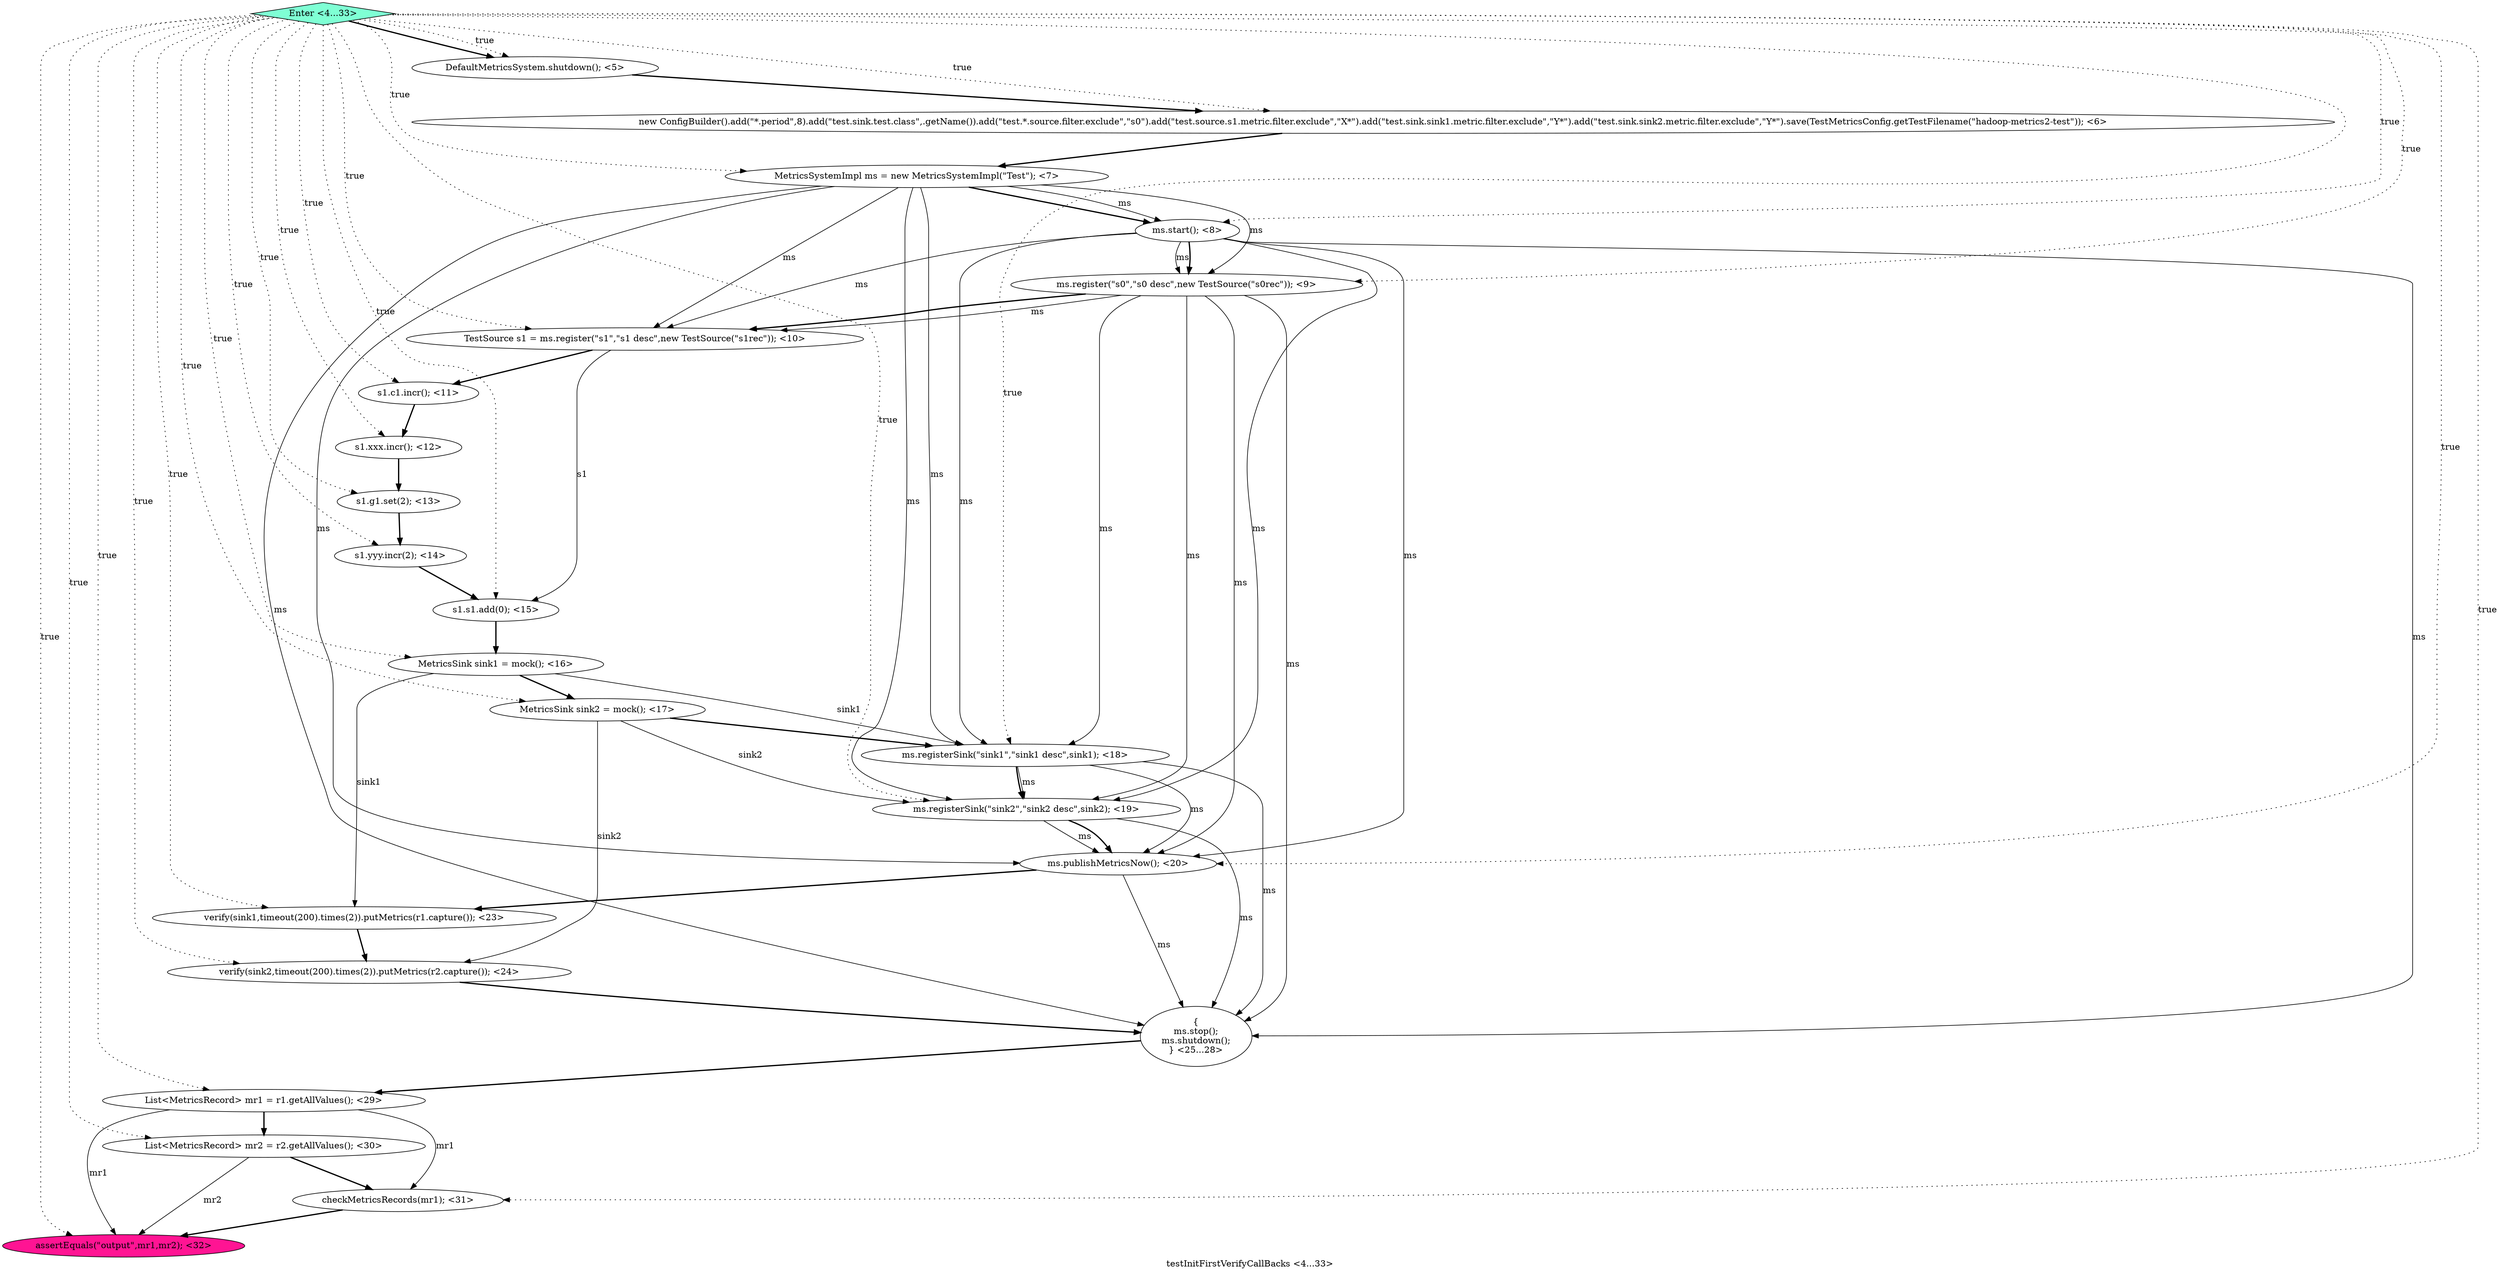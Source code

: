 digraph PDG {
label = "testInitFirstVerifyCallBacks <4...33>";
0.2 [style = filled, label = "MetricsSystemImpl ms = new MetricsSystemImpl(\"Test\"); <7>", fillcolor = white, shape = ellipse];
0.9 [style = filled, label = "s1.yyy.incr(2); <14>", fillcolor = white, shape = ellipse];
0.8 [style = filled, label = "s1.g1.set(2); <13>", fillcolor = white, shape = ellipse];
0.22 [style = filled, label = "assertEquals(\"output\",mr1,mr2); <32>", fillcolor = deeppink, shape = ellipse];
0.7 [style = filled, label = "s1.xxx.incr(); <12>", fillcolor = white, shape = ellipse];
0.14 [style = filled, label = "ms.registerSink(\"sink2\",\"sink2 desc\",sink2); <19>", fillcolor = white, shape = ellipse];
0.17 [style = filled, label = "verify(sink2,timeout(200).times(2)).putMetrics(r2.capture()); <24>", fillcolor = white, shape = ellipse];
0.4 [style = filled, label = "ms.register(\"s0\",\"s0 desc\",new TestSource(\"s0rec\")); <9>", fillcolor = white, shape = ellipse];
0.5 [style = filled, label = "TestSource s1 = ms.register(\"s1\",\"s1 desc\",new TestSource(\"s1rec\")); <10>", fillcolor = white, shape = ellipse];
0.10 [style = filled, label = "s1.s1.add(0); <15>", fillcolor = white, shape = ellipse];
0.20 [style = filled, label = "List<MetricsRecord> mr2 = r2.getAllValues(); <30>", fillcolor = white, shape = ellipse];
0.12 [style = filled, label = "MetricsSink sink2 = mock(); <17>", fillcolor = white, shape = ellipse];
0.21 [style = filled, label = "checkMetricsRecords(mr1); <31>", fillcolor = white, shape = ellipse];
0.3 [style = filled, label = "ms.start(); <8>", fillcolor = white, shape = ellipse];
0.23 [style = filled, label = "Enter <4...33>", fillcolor = aquamarine, shape = diamond];
0.11 [style = filled, label = "MetricsSink sink1 = mock(); <16>", fillcolor = white, shape = ellipse];
0.15 [style = filled, label = "ms.publishMetricsNow(); <20>", fillcolor = white, shape = ellipse];
0.13 [style = filled, label = "ms.registerSink(\"sink1\",\"sink1 desc\",sink1); <18>", fillcolor = white, shape = ellipse];
0.6 [style = filled, label = "s1.c1.incr(); <11>", fillcolor = white, shape = ellipse];
0.16 [style = filled, label = "verify(sink1,timeout(200).times(2)).putMetrics(r1.capture()); <23>", fillcolor = white, shape = ellipse];
0.0 [style = filled, label = "DefaultMetricsSystem.shutdown(); <5>", fillcolor = white, shape = ellipse];
0.18 [style = filled, label = "{
ms.stop();
ms.shutdown();
} <25...28>", fillcolor = white, shape = ellipse];
0.1 [style = filled, label = "new ConfigBuilder().add(\"*.period\",8).add(\"test.sink.test.class\",.getName()).add(\"test.*.source.filter.exclude\",\"s0\").add(\"test.source.s1.metric.filter.exclude\",\"X*\").add(\"test.sink.sink1.metric.filter.exclude\",\"Y*\").add(\"test.sink.sink2.metric.filter.exclude\",\"Y*\").save(TestMetricsConfig.getTestFilename(\"hadoop-metrics2-test\")); <6>", fillcolor = white, shape = ellipse];
0.19 [style = filled, label = "List<MetricsRecord> mr1 = r1.getAllValues(); <29>", fillcolor = white, shape = ellipse];
0.0 -> 0.1 [style = bold, label=""];
0.1 -> 0.2 [style = bold, label=""];
0.2 -> 0.3 [style = solid, label="ms"];
0.2 -> 0.3 [style = bold, label=""];
0.2 -> 0.4 [style = solid, label="ms"];
0.2 -> 0.5 [style = solid, label="ms"];
0.2 -> 0.13 [style = solid, label="ms"];
0.2 -> 0.14 [style = solid, label="ms"];
0.2 -> 0.15 [style = solid, label="ms"];
0.2 -> 0.18 [style = solid, label="ms"];
0.3 -> 0.4 [style = solid, label="ms"];
0.3 -> 0.4 [style = bold, label=""];
0.3 -> 0.5 [style = solid, label="ms"];
0.3 -> 0.13 [style = solid, label="ms"];
0.3 -> 0.14 [style = solid, label="ms"];
0.3 -> 0.15 [style = solid, label="ms"];
0.3 -> 0.18 [style = solid, label="ms"];
0.4 -> 0.5 [style = solid, label="ms"];
0.4 -> 0.5 [style = bold, label=""];
0.4 -> 0.13 [style = solid, label="ms"];
0.4 -> 0.14 [style = solid, label="ms"];
0.4 -> 0.15 [style = solid, label="ms"];
0.4 -> 0.18 [style = solid, label="ms"];
0.5 -> 0.6 [style = bold, label=""];
0.5 -> 0.10 [style = solid, label="s1"];
0.6 -> 0.7 [style = bold, label=""];
0.7 -> 0.8 [style = bold, label=""];
0.8 -> 0.9 [style = bold, label=""];
0.9 -> 0.10 [style = bold, label=""];
0.10 -> 0.11 [style = bold, label=""];
0.11 -> 0.12 [style = bold, label=""];
0.11 -> 0.13 [style = solid, label="sink1"];
0.11 -> 0.16 [style = solid, label="sink1"];
0.12 -> 0.13 [style = bold, label=""];
0.12 -> 0.14 [style = solid, label="sink2"];
0.12 -> 0.17 [style = solid, label="sink2"];
0.13 -> 0.14 [style = solid, label="ms"];
0.13 -> 0.14 [style = bold, label=""];
0.13 -> 0.15 [style = solid, label="ms"];
0.13 -> 0.18 [style = solid, label="ms"];
0.14 -> 0.15 [style = solid, label="ms"];
0.14 -> 0.15 [style = bold, label=""];
0.14 -> 0.18 [style = solid, label="ms"];
0.15 -> 0.16 [style = bold, label=""];
0.15 -> 0.18 [style = solid, label="ms"];
0.16 -> 0.17 [style = bold, label=""];
0.17 -> 0.18 [style = bold, label=""];
0.18 -> 0.19 [style = bold, label=""];
0.19 -> 0.20 [style = bold, label=""];
0.19 -> 0.21 [style = solid, label="mr1"];
0.19 -> 0.22 [style = solid, label="mr1"];
0.20 -> 0.21 [style = bold, label=""];
0.20 -> 0.22 [style = solid, label="mr2"];
0.21 -> 0.22 [style = bold, label=""];
0.23 -> 0.0 [style = dotted, label="true"];
0.23 -> 0.0 [style = bold, label=""];
0.23 -> 0.1 [style = dotted, label="true"];
0.23 -> 0.2 [style = dotted, label="true"];
0.23 -> 0.3 [style = dotted, label="true"];
0.23 -> 0.4 [style = dotted, label="true"];
0.23 -> 0.5 [style = dotted, label="true"];
0.23 -> 0.6 [style = dotted, label="true"];
0.23 -> 0.7 [style = dotted, label="true"];
0.23 -> 0.8 [style = dotted, label="true"];
0.23 -> 0.9 [style = dotted, label="true"];
0.23 -> 0.10 [style = dotted, label="true"];
0.23 -> 0.11 [style = dotted, label="true"];
0.23 -> 0.12 [style = dotted, label="true"];
0.23 -> 0.13 [style = dotted, label="true"];
0.23 -> 0.14 [style = dotted, label="true"];
0.23 -> 0.15 [style = dotted, label="true"];
0.23 -> 0.16 [style = dotted, label="true"];
0.23 -> 0.17 [style = dotted, label="true"];
0.23 -> 0.19 [style = dotted, label="true"];
0.23 -> 0.20 [style = dotted, label="true"];
0.23 -> 0.21 [style = dotted, label="true"];
0.23 -> 0.22 [style = dotted, label="true"];
}
